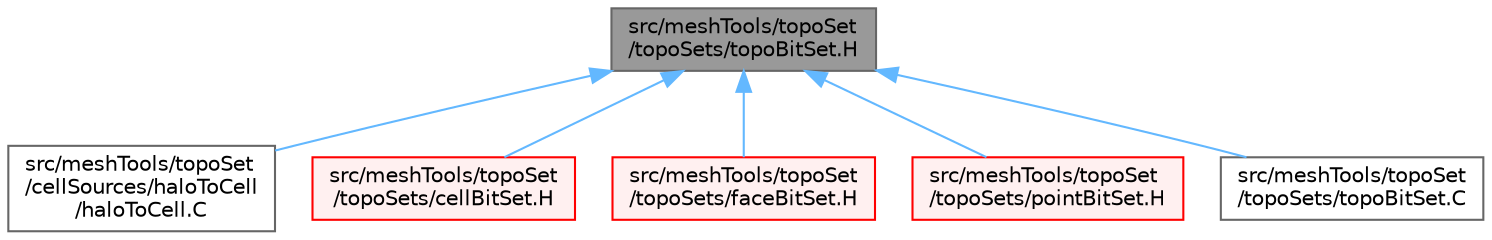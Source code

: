 digraph "src/meshTools/topoSet/topoSets/topoBitSet.H"
{
 // LATEX_PDF_SIZE
  bgcolor="transparent";
  edge [fontname=Helvetica,fontsize=10,labelfontname=Helvetica,labelfontsize=10];
  node [fontname=Helvetica,fontsize=10,shape=box,height=0.2,width=0.4];
  Node1 [id="Node000001",label="src/meshTools/topoSet\l/topoSets/topoBitSet.H",height=0.2,width=0.4,color="gray40", fillcolor="grey60", style="filled", fontcolor="black",tooltip=" "];
  Node1 -> Node2 [id="edge1_Node000001_Node000002",dir="back",color="steelblue1",style="solid",tooltip=" "];
  Node2 [id="Node000002",label="src/meshTools/topoSet\l/cellSources/haloToCell\l/haloToCell.C",height=0.2,width=0.4,color="grey40", fillcolor="white", style="filled",URL="$haloToCell_8C.html",tooltip=" "];
  Node1 -> Node3 [id="edge2_Node000001_Node000003",dir="back",color="steelblue1",style="solid",tooltip=" "];
  Node3 [id="Node000003",label="src/meshTools/topoSet\l/topoSets/cellBitSet.H",height=0.2,width=0.4,color="red", fillcolor="#FFF0F0", style="filled",URL="$cellBitSet_8H.html",tooltip=" "];
  Node1 -> Node9 [id="edge3_Node000001_Node000009",dir="back",color="steelblue1",style="solid",tooltip=" "];
  Node9 [id="Node000009",label="src/meshTools/topoSet\l/topoSets/faceBitSet.H",height=0.2,width=0.4,color="red", fillcolor="#FFF0F0", style="filled",URL="$faceBitSet_8H.html",tooltip=" "];
  Node1 -> Node11 [id="edge4_Node000001_Node000011",dir="back",color="steelblue1",style="solid",tooltip=" "];
  Node11 [id="Node000011",label="src/meshTools/topoSet\l/topoSets/pointBitSet.H",height=0.2,width=0.4,color="red", fillcolor="#FFF0F0", style="filled",URL="$pointBitSet_8H.html",tooltip=" "];
  Node1 -> Node13 [id="edge5_Node000001_Node000013",dir="back",color="steelblue1",style="solid",tooltip=" "];
  Node13 [id="Node000013",label="src/meshTools/topoSet\l/topoSets/topoBitSet.C",height=0.2,width=0.4,color="grey40", fillcolor="white", style="filled",URL="$topoBitSet_8C.html",tooltip=" "];
}
